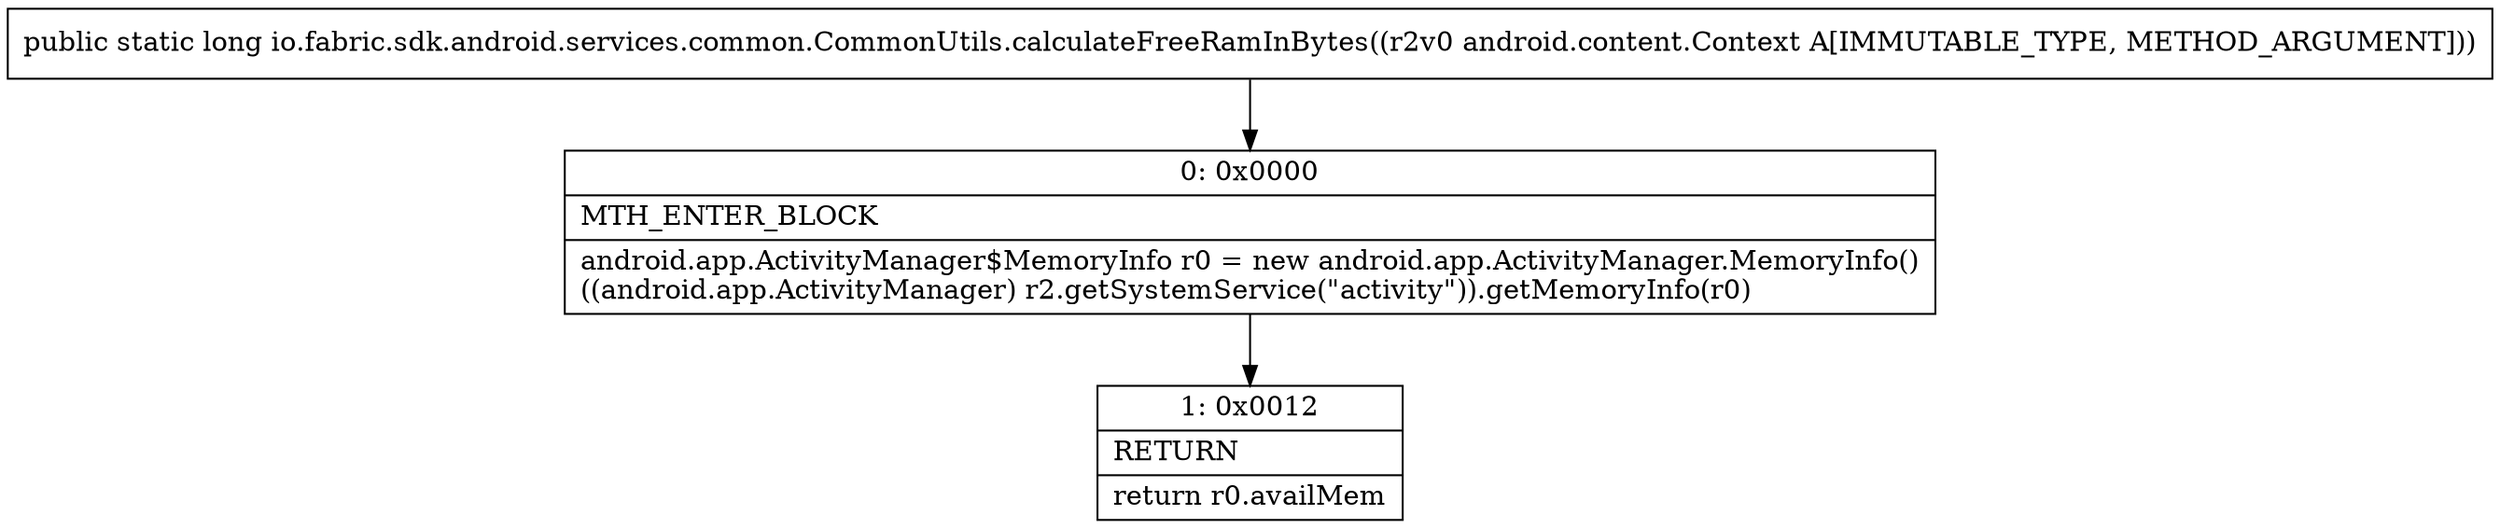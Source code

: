 digraph "CFG forio.fabric.sdk.android.services.common.CommonUtils.calculateFreeRamInBytes(Landroid\/content\/Context;)J" {
Node_0 [shape=record,label="{0\:\ 0x0000|MTH_ENTER_BLOCK\l|android.app.ActivityManager$MemoryInfo r0 = new android.app.ActivityManager.MemoryInfo()\l((android.app.ActivityManager) r2.getSystemService(\"activity\")).getMemoryInfo(r0)\l}"];
Node_1 [shape=record,label="{1\:\ 0x0012|RETURN\l|return r0.availMem\l}"];
MethodNode[shape=record,label="{public static long io.fabric.sdk.android.services.common.CommonUtils.calculateFreeRamInBytes((r2v0 android.content.Context A[IMMUTABLE_TYPE, METHOD_ARGUMENT])) }"];
MethodNode -> Node_0;
Node_0 -> Node_1;
}

